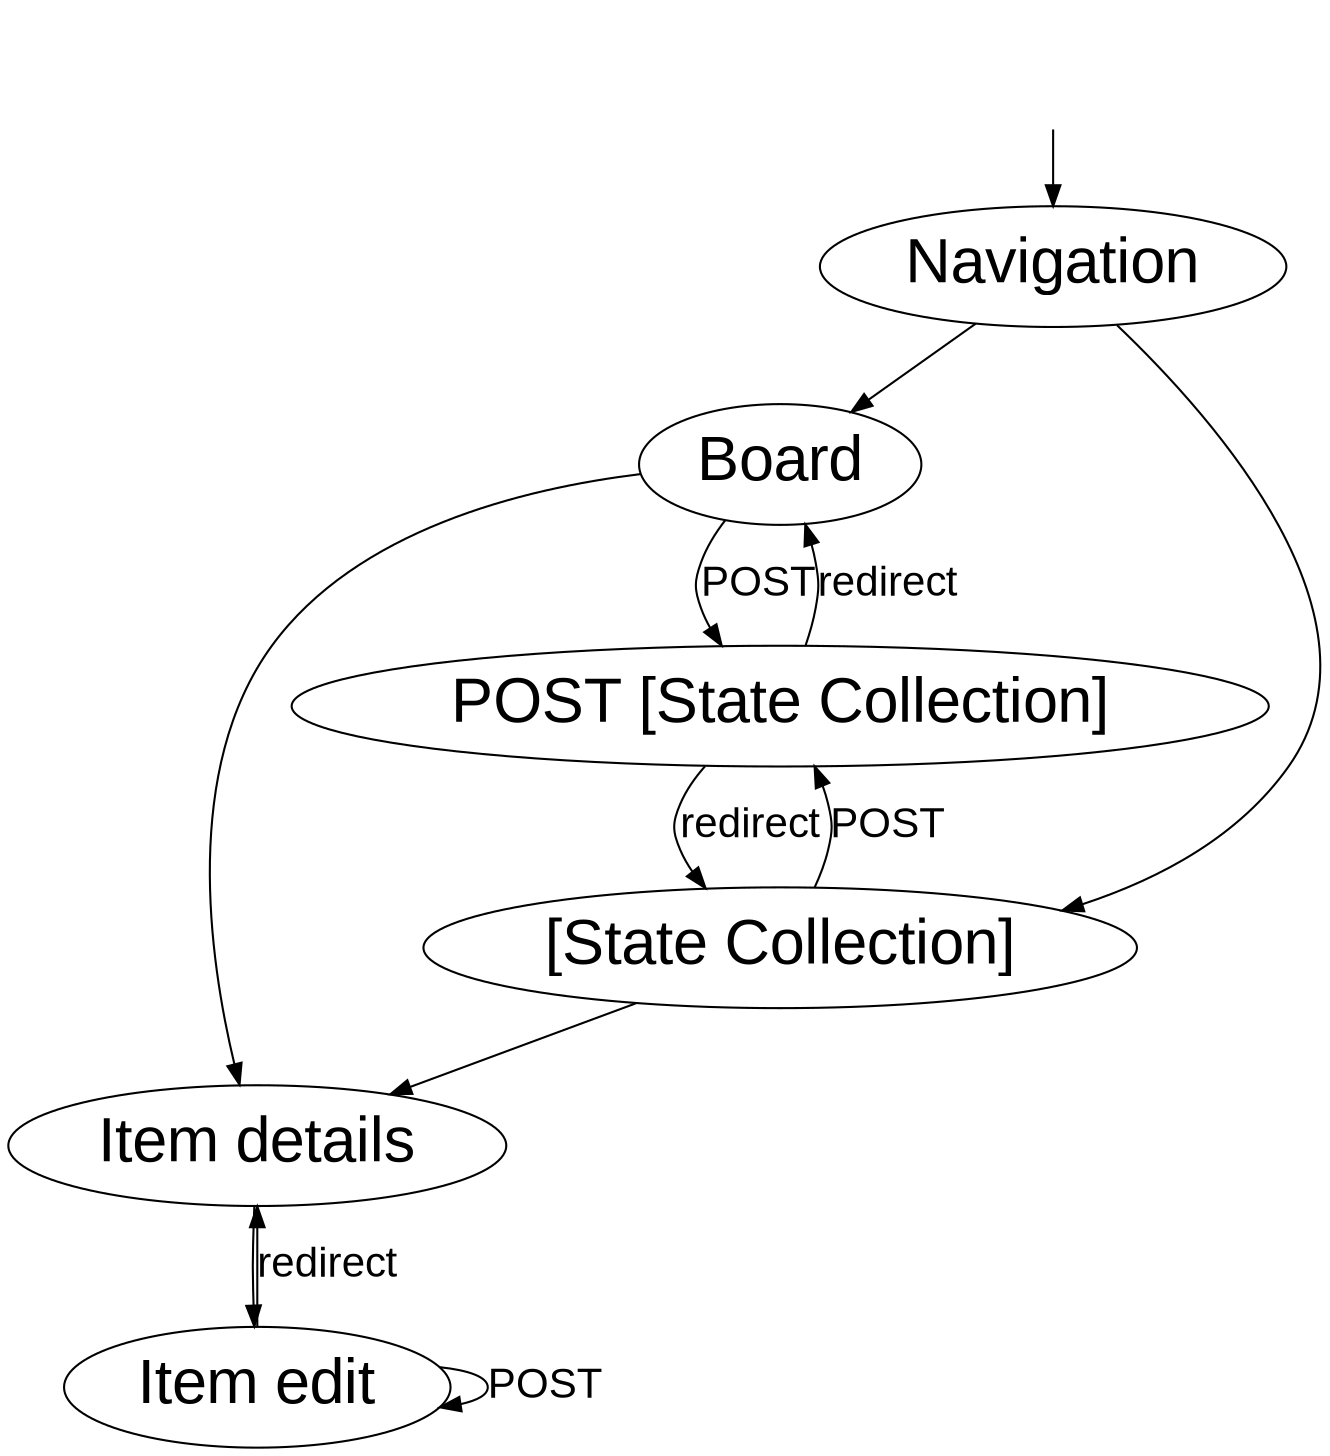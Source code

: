 digraph application {
  graph [fontname = "Liberation Sans"];
  edge [fontname = "Liberation Sans", fontsize = 20];
  node [fontname = "Liberation Sans", fontsize = 30];

/* 
  "Backlog" [color="#cccccc", style="filled"];
  "Working" [color="#cccccc", style="filled"];
  "Verify" [color="#cccccc", style="filled"];
  "Done" [color="#cccccc", style="filled"];

  "Board" -> "Backlog" [color=red];
  "Board" -> "Working";
  "Board" -> "Verify";
  "Board" -> "Done";
*/

  _nil            [style="invis"];
  _nil -> "Navigation"   [label=""];

  /*
  "Board" -> "Navigation";
  "[State Collection]" -> "Navigation";
  */

  "Navigation" -> "Board";
  "Navigation" -> "[State Collection]";

  "Board" -> "Item details";
  "[State Collection]" -> "Item details";

  /*
  "Item details" -> "Board";
  "Item details" -> "[State Collection]";
  */

  "Item details" -> "Item edit"
  "Item edit" -> "Item details" [label=redirect]
  "Item edit" -> "Item edit" [label=POST]

  "[State Collection]" -> "POST [State Collection]" [label=POST]
  "Board" -> "POST [State Collection]" [label=POST]

  "POST [State Collection]" -> "[State Collection]" [label=redirect]
  "POST [State Collection]" -> "Board" [label=redirect]
/*
  "Backlog" -> "Working" // [label=Move color=red];
  "Working" -> "Backlog" // [label=Move color=red];
  "Working" -> "Verify" // [label=Move color=red];
  "Verify" -> "Working" // [label=Move color=red];
  "Verify" -> "Done" // [label=Move color=red];
  "Done" -> "Working" // [label=Move color=red];
  */
  //"Working" -> "Pull" [label=Backlog color=red];
  //"Done" -> "Pull" [label=Verify color=red];
}
